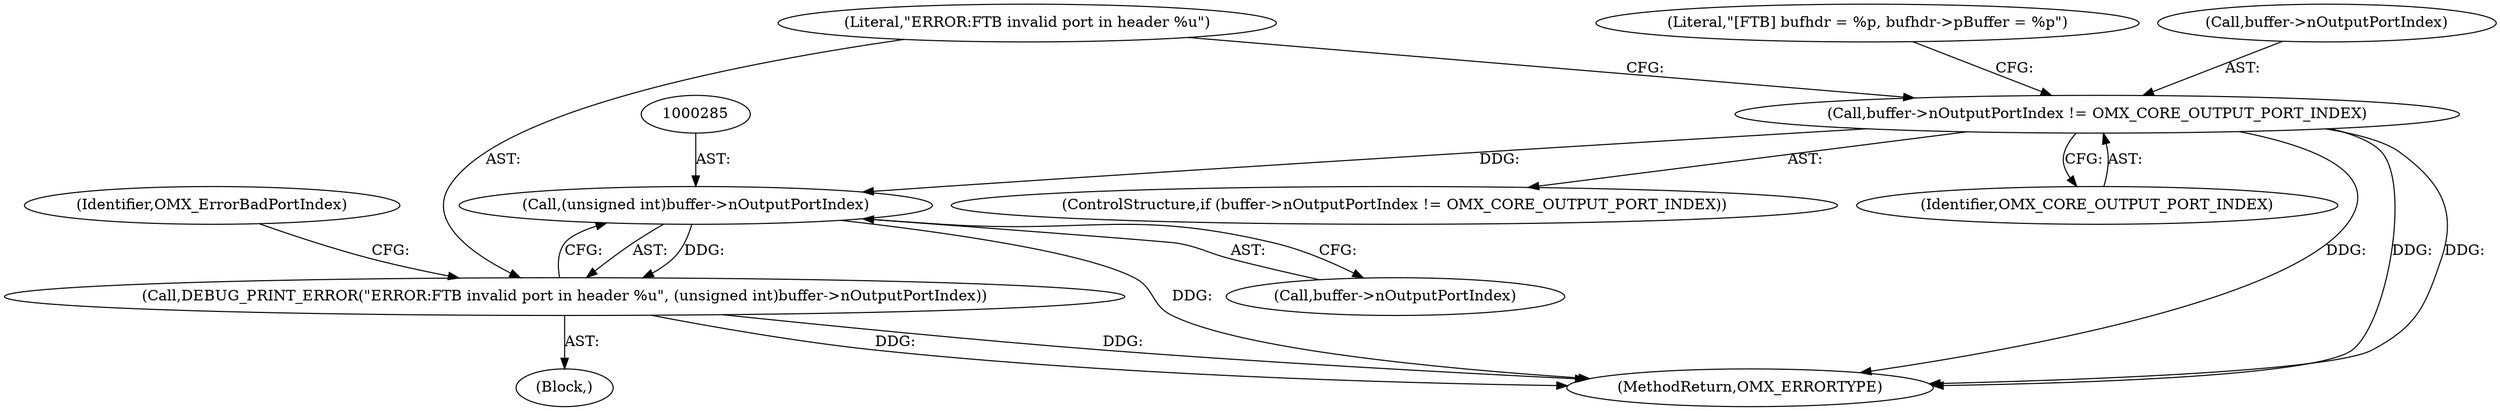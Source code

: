 digraph "0_Android_5b82f4f90c3d531313714df4b936f92fb0ff15cf_1@pointer" {
"1000284" [label="(Call,(unsigned int)buffer->nOutputPortIndex)"];
"1000276" [label="(Call,buffer->nOutputPortIndex != OMX_CORE_OUTPUT_PORT_INDEX)"];
"1000282" [label="(Call,DEBUG_PRINT_ERROR(\"ERROR:FTB invalid port in header %u\", (unsigned int)buffer->nOutputPortIndex))"];
"1000307" [label="(MethodReturn,OMX_ERRORTYPE)"];
"1000286" [label="(Call,buffer->nOutputPortIndex)"];
"1000281" [label="(Block,)"];
"1000275" [label="(ControlStructure,if (buffer->nOutputPortIndex != OMX_CORE_OUTPUT_PORT_INDEX))"];
"1000277" [label="(Call,buffer->nOutputPortIndex)"];
"1000282" [label="(Call,DEBUG_PRINT_ERROR(\"ERROR:FTB invalid port in header %u\", (unsigned int)buffer->nOutputPortIndex))"];
"1000283" [label="(Literal,\"ERROR:FTB invalid port in header %u\")"];
"1000292" [label="(Literal,\"[FTB] bufhdr = %p, bufhdr->pBuffer = %p\")"];
"1000284" [label="(Call,(unsigned int)buffer->nOutputPortIndex)"];
"1000276" [label="(Call,buffer->nOutputPortIndex != OMX_CORE_OUTPUT_PORT_INDEX)"];
"1000280" [label="(Identifier,OMX_CORE_OUTPUT_PORT_INDEX)"];
"1000290" [label="(Identifier,OMX_ErrorBadPortIndex)"];
"1000284" -> "1000282"  [label="AST: "];
"1000284" -> "1000286"  [label="CFG: "];
"1000285" -> "1000284"  [label="AST: "];
"1000286" -> "1000284"  [label="AST: "];
"1000282" -> "1000284"  [label="CFG: "];
"1000284" -> "1000307"  [label="DDG: "];
"1000284" -> "1000282"  [label="DDG: "];
"1000276" -> "1000284"  [label="DDG: "];
"1000276" -> "1000275"  [label="AST: "];
"1000276" -> "1000280"  [label="CFG: "];
"1000277" -> "1000276"  [label="AST: "];
"1000280" -> "1000276"  [label="AST: "];
"1000283" -> "1000276"  [label="CFG: "];
"1000292" -> "1000276"  [label="CFG: "];
"1000276" -> "1000307"  [label="DDG: "];
"1000276" -> "1000307"  [label="DDG: "];
"1000276" -> "1000307"  [label="DDG: "];
"1000282" -> "1000281"  [label="AST: "];
"1000283" -> "1000282"  [label="AST: "];
"1000290" -> "1000282"  [label="CFG: "];
"1000282" -> "1000307"  [label="DDG: "];
"1000282" -> "1000307"  [label="DDG: "];
}
